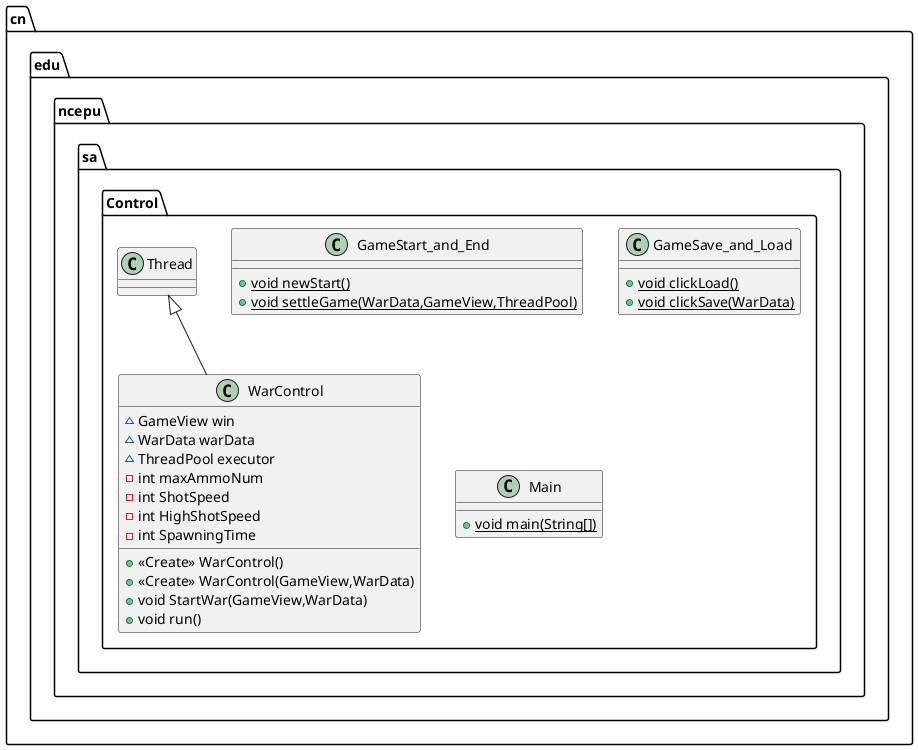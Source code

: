 @startuml
class cn.edu.ncepu.sa.Control.GameStart_and_End {
+ {static} void newStart()
+ {static} void settleGame(WarData,GameView,ThreadPool)
}

class cn.edu.ncepu.sa.Control.GameSave_and_Load {
+ {static} void clickLoad()
+ {static} void clickSave(WarData)
}

class cn.edu.ncepu.sa.Control.Main {
+ {static} void main(String[])
}

class cn.edu.ncepu.sa.Control.WarControl {
~ GameView win
~ WarData warData
~ ThreadPool executor
- int maxAmmoNum
- int ShotSpeed
- int HighShotSpeed
- int SpawningTime
+ <<Create>> WarControl()
+ <<Create>> WarControl(GameView,WarData)
+ void StartWar(GameView,WarData)
+ void run()
}




cn.edu.ncepu.sa.Control.Thread <|-- cn.edu.ncepu.sa.Control.WarControl
@enduml
